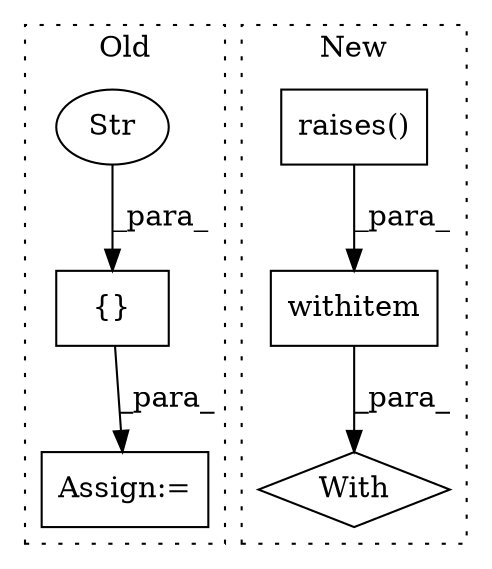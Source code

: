 digraph G {
subgraph cluster0 {
1 [label="{}" a="59" s="1427,1466" l="1,0" shape="box"];
5 [label="Assign:=" a="68" s="1404" l="3" shape="box"];
6 [label="Str" a="66" s="1428" l="13" shape="ellipse"];
label = "Old";
style="dotted";
}
subgraph cluster1 {
2 [label="raises()" a="75" s="1765,1788" l="14,1" shape="box"];
3 [label="With" a="39" s="1760,1771" l="5,28" shape="diamond"];
4 [label="withitem" a="49" s="1765" l="6" shape="box"];
label = "New";
style="dotted";
}
1 -> 5 [label="_para_"];
2 -> 4 [label="_para_"];
4 -> 3 [label="_para_"];
6 -> 1 [label="_para_"];
}